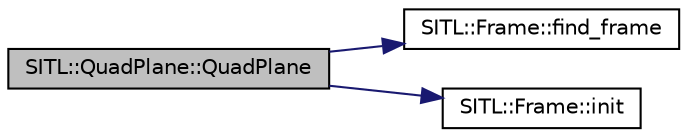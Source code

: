 digraph "SITL::QuadPlane::QuadPlane"
{
 // INTERACTIVE_SVG=YES
  edge [fontname="Helvetica",fontsize="10",labelfontname="Helvetica",labelfontsize="10"];
  node [fontname="Helvetica",fontsize="10",shape=record];
  rankdir="LR";
  Node1 [label="SITL::QuadPlane::QuadPlane",height=0.2,width=0.4,color="black", fillcolor="grey75", style="filled", fontcolor="black"];
  Node1 -> Node2 [color="midnightblue",fontsize="10",style="solid",fontname="Helvetica"];
  Node2 [label="SITL::Frame::find_frame",height=0.2,width=0.4,color="black", fillcolor="white", style="filled",URL="$classSITL_1_1Frame.html#ad45481981db45618022bffc4817d09eb"];
  Node1 -> Node3 [color="midnightblue",fontsize="10",style="solid",fontname="Helvetica"];
  Node3 [label="SITL::Frame::init",height=0.2,width=0.4,color="black", fillcolor="white", style="filled",URL="$classSITL_1_1Frame.html#ae4f2670ddee41221a8c3819e2c459e79"];
}
